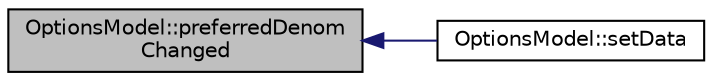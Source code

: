 digraph "OptionsModel::preferredDenomChanged"
{
  edge [fontname="Helvetica",fontsize="10",labelfontname="Helvetica",labelfontsize="10"];
  node [fontname="Helvetica",fontsize="10",shape=record];
  rankdir="LR";
  Node193 [label="OptionsModel::preferredDenom\lChanged",height=0.2,width=0.4,color="black", fillcolor="grey75", style="filled", fontcolor="black"];
  Node193 -> Node194 [dir="back",color="midnightblue",fontsize="10",style="solid",fontname="Helvetica"];
  Node194 [label="OptionsModel::setData",height=0.2,width=0.4,color="black", fillcolor="white", style="filled",URL="$class_options_model.html#a3102b457f4d46efac8ecb03b3d536b62"];
}
